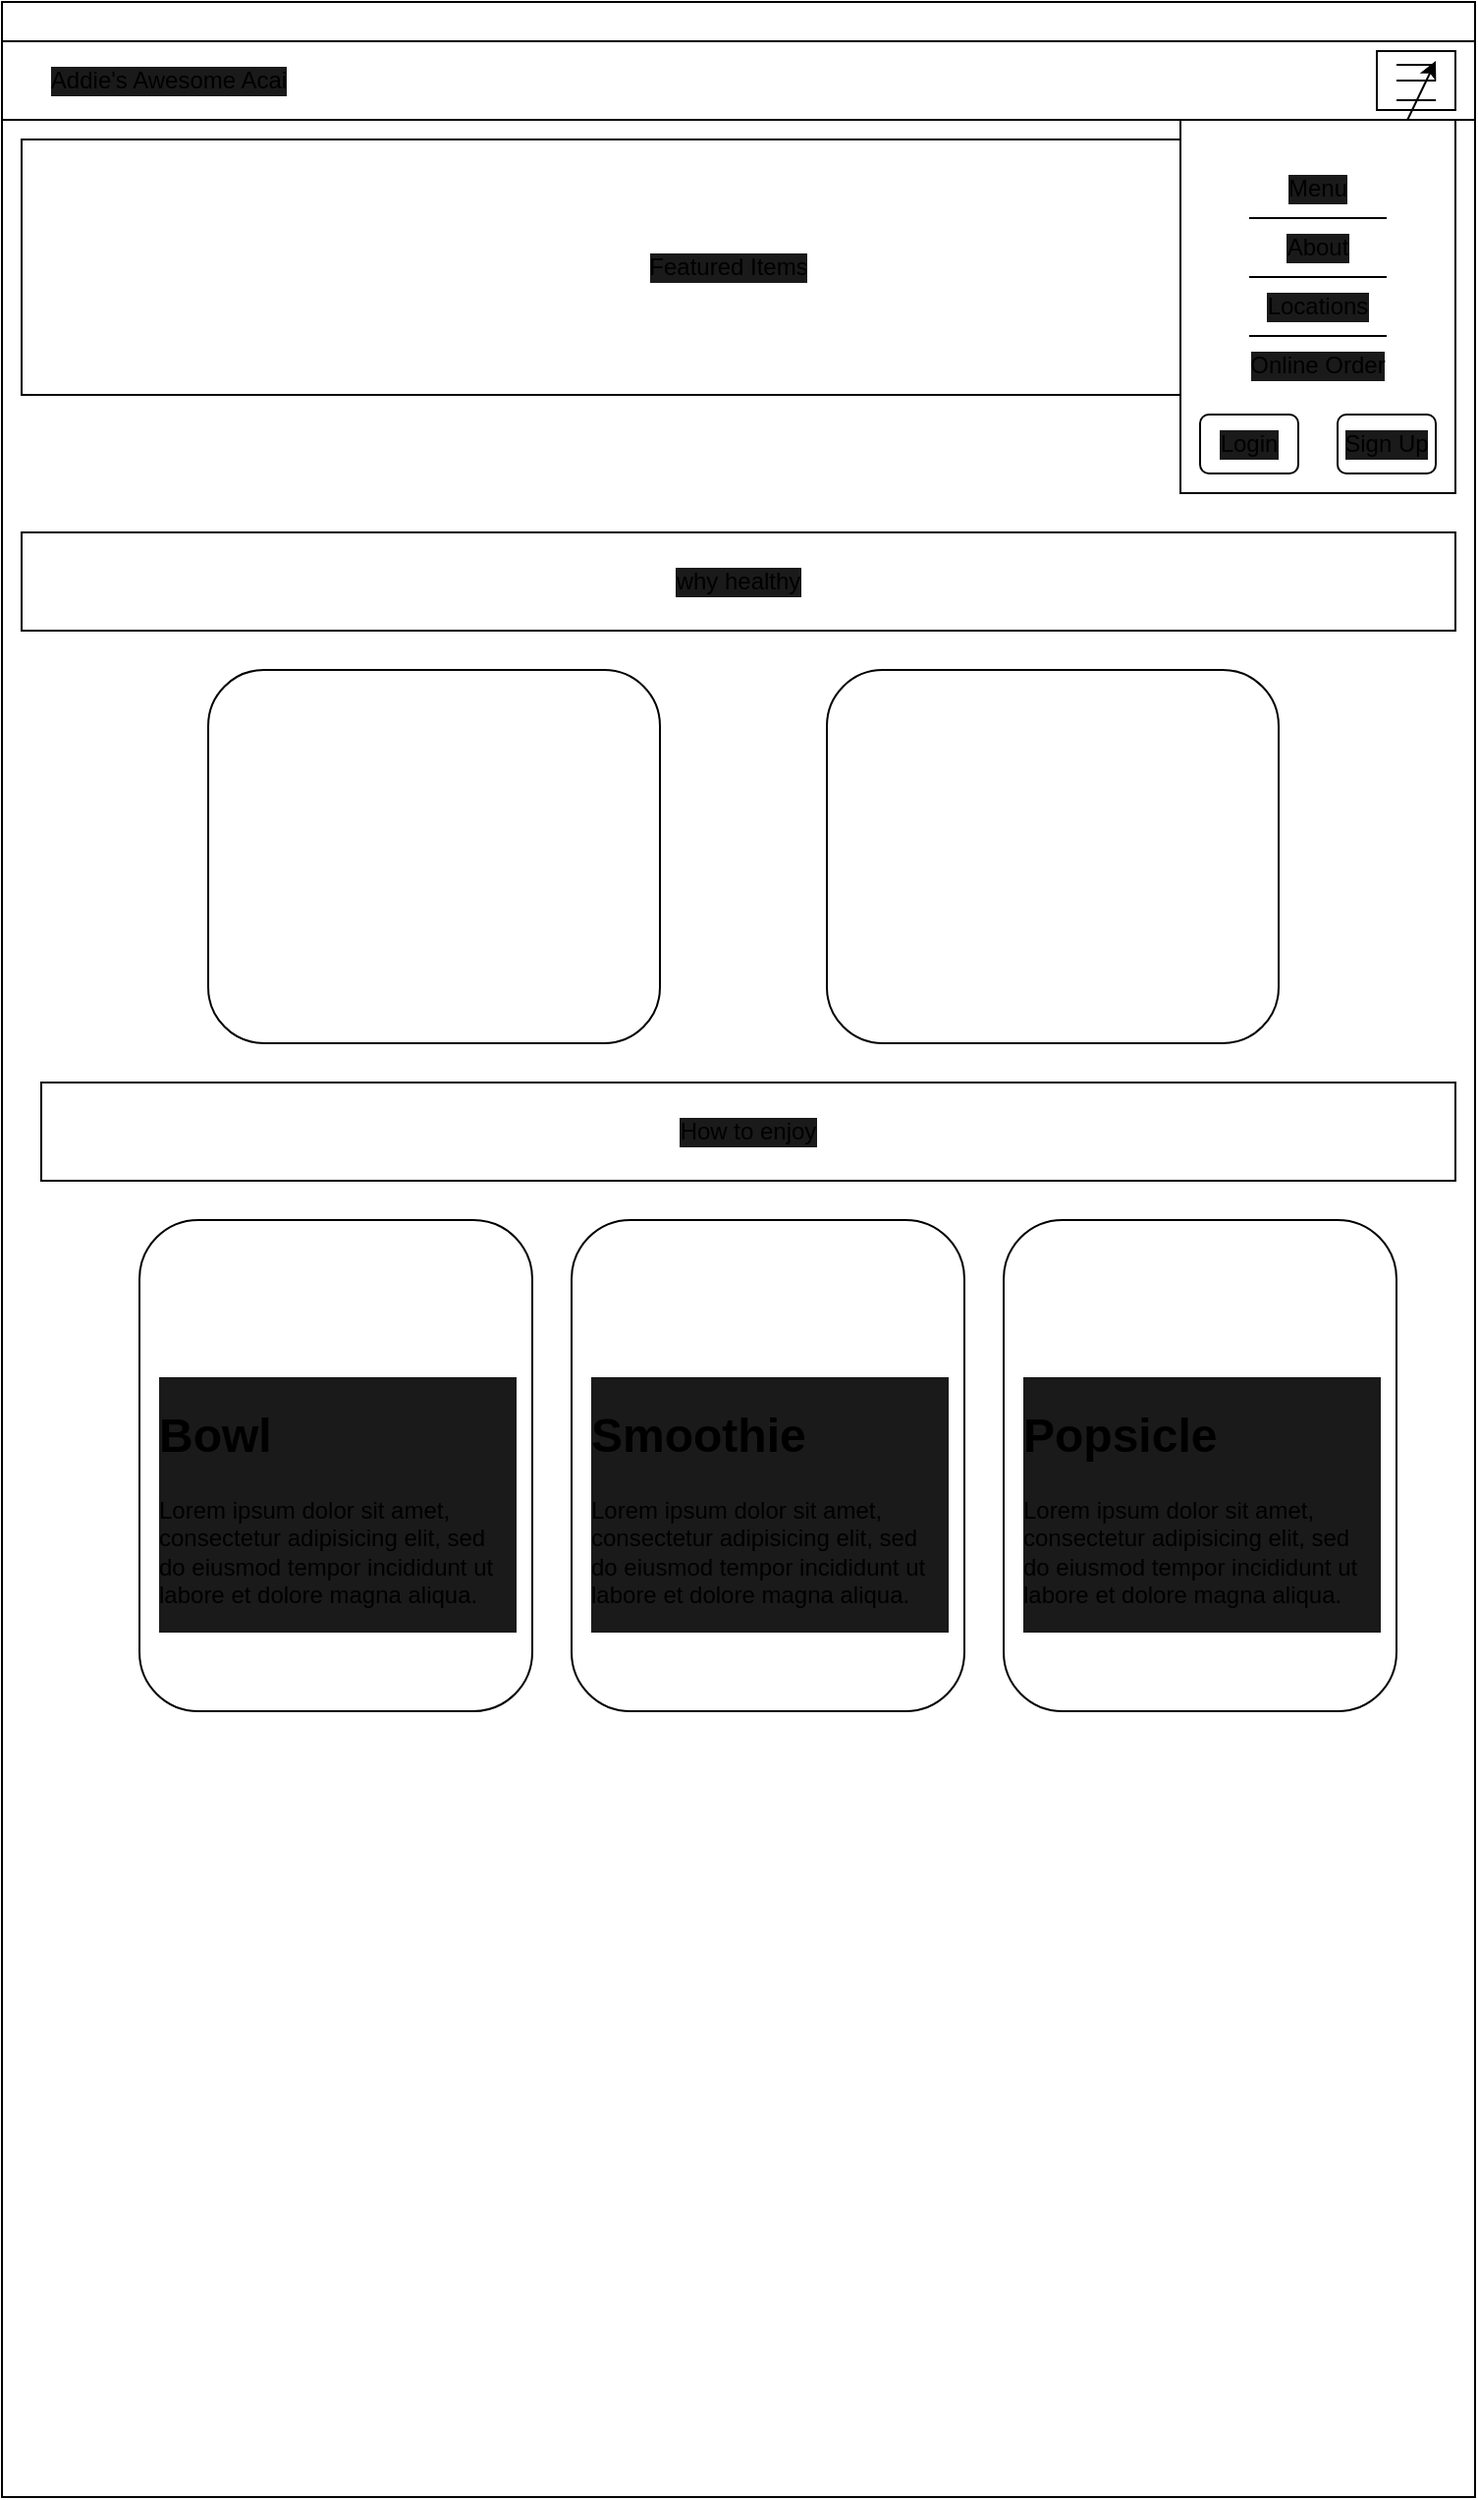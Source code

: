 <mxfile>
    <diagram id="JQseTl6dG7P3K3GRAhaQ" name="Page-1">
        <mxGraphModel dx="945" dy="541" grid="1" gridSize="10" guides="1" tooltips="1" connect="1" arrows="1" fold="1" page="1" pageScale="1" pageWidth="850" pageHeight="1100" background="none" math="0" shadow="0">
            <root>
                <mxCell id="0"/>
                <mxCell id="1" parent="0"/>
                <mxCell id="21" value="" style="swimlane;whiteSpace=wrap;html=1;labelBackgroundColor=#FFFFFF;" vertex="1" parent="1">
                    <mxGeometry x="80" y="140" width="750" height="1270" as="geometry"/>
                </mxCell>
                <mxCell id="22" value="" style="rounded=0;whiteSpace=wrap;html=1;labelBackgroundColor=#1A1A1A;" vertex="1" parent="21">
                    <mxGeometry y="20" width="750" height="40" as="geometry"/>
                </mxCell>
                <mxCell id="23" value="" style="rounded=0;whiteSpace=wrap;html=1;labelBackgroundColor=#1A1A1A;" vertex="1" parent="21">
                    <mxGeometry x="700" y="25" width="40" height="30" as="geometry"/>
                </mxCell>
                <mxCell id="24" value="" style="endArrow=none;html=1;" edge="1" parent="21">
                    <mxGeometry width="50" height="50" relative="1" as="geometry">
                        <mxPoint x="710" y="32" as="sourcePoint"/>
                        <mxPoint x="730" y="32" as="targetPoint"/>
                    </mxGeometry>
                </mxCell>
                <mxCell id="25" value="" style="endArrow=none;html=1;" edge="1" parent="21">
                    <mxGeometry width="50" height="50" relative="1" as="geometry">
                        <mxPoint x="710" y="40" as="sourcePoint"/>
                        <mxPoint x="730" y="40" as="targetPoint"/>
                    </mxGeometry>
                </mxCell>
                <mxCell id="26" value="" style="endArrow=none;html=1;" edge="1" parent="21">
                    <mxGeometry width="50" height="50" relative="1" as="geometry">
                        <mxPoint x="710" y="50" as="sourcePoint"/>
                        <mxPoint x="730" y="50" as="targetPoint"/>
                    </mxGeometry>
                </mxCell>
                <mxCell id="27" value="Addie's Awesome Acai" style="text;html=1;strokeColor=none;fillColor=none;align=center;verticalAlign=middle;whiteSpace=wrap;rounded=0;labelBackgroundColor=#1A1A1A;" vertex="1" parent="21">
                    <mxGeometry y="30" width="170" height="20" as="geometry"/>
                </mxCell>
                <mxCell id="30" value="Featured Items" style="rounded=0;whiteSpace=wrap;html=1;labelBackgroundColor=#1A1A1A;" vertex="1" parent="21">
                    <mxGeometry x="10" y="70" width="720" height="130" as="geometry"/>
                </mxCell>
                <mxCell id="31" value="" style="rounded=0;whiteSpace=wrap;html=1;labelBackgroundColor=#1A1A1A;" vertex="1" parent="21">
                    <mxGeometry x="600" y="60" width="140" height="190" as="geometry"/>
                </mxCell>
                <mxCell id="33" value="Login" style="rounded=1;whiteSpace=wrap;html=1;labelBackgroundColor=#1A1A1A;" vertex="1" parent="21">
                    <mxGeometry x="610" y="210" width="50" height="30" as="geometry"/>
                </mxCell>
                <mxCell id="34" value="Sign Up" style="rounded=1;whiteSpace=wrap;html=1;labelBackgroundColor=#1A1A1A;" vertex="1" parent="21">
                    <mxGeometry x="680" y="210" width="50" height="30" as="geometry"/>
                </mxCell>
                <mxCell id="37" value="Menu" style="text;html=1;strokeColor=none;fillColor=none;align=center;verticalAlign=middle;whiteSpace=wrap;rounded=0;labelBackgroundColor=#1A1A1A;" vertex="1" parent="21">
                    <mxGeometry x="640" y="80" width="60" height="30" as="geometry"/>
                </mxCell>
                <mxCell id="38" value="About" style="text;html=1;strokeColor=none;fillColor=none;align=center;verticalAlign=middle;whiteSpace=wrap;rounded=0;labelBackgroundColor=#1A1A1A;" vertex="1" parent="21">
                    <mxGeometry x="640" y="110" width="60" height="30" as="geometry"/>
                </mxCell>
                <mxCell id="39" value="" style="endArrow=none;html=1;" edge="1" parent="21">
                    <mxGeometry width="50" height="50" relative="1" as="geometry">
                        <mxPoint x="635" y="110" as="sourcePoint"/>
                        <mxPoint x="705" y="110" as="targetPoint"/>
                    </mxGeometry>
                </mxCell>
                <mxCell id="40" value="" style="endArrow=none;html=1;" edge="1" parent="21">
                    <mxGeometry width="50" height="50" relative="1" as="geometry">
                        <mxPoint x="635.0" y="140" as="sourcePoint"/>
                        <mxPoint x="705.0" y="140" as="targetPoint"/>
                    </mxGeometry>
                </mxCell>
                <mxCell id="41" value="Locations" style="text;html=1;strokeColor=none;fillColor=none;align=center;verticalAlign=middle;whiteSpace=wrap;rounded=0;labelBackgroundColor=#1A1A1A;" vertex="1" parent="21">
                    <mxGeometry x="640" y="140" width="60" height="30" as="geometry"/>
                </mxCell>
                <mxCell id="42" value="" style="endArrow=none;html=1;" edge="1" parent="21">
                    <mxGeometry width="50" height="50" relative="1" as="geometry">
                        <mxPoint x="635.0" y="170" as="sourcePoint"/>
                        <mxPoint x="705.0" y="170" as="targetPoint"/>
                    </mxGeometry>
                </mxCell>
                <mxCell id="43" value="Online Order" style="text;html=1;strokeColor=none;fillColor=none;align=center;verticalAlign=middle;whiteSpace=wrap;rounded=0;labelBackgroundColor=#1A1A1A;" vertex="1" parent="21">
                    <mxGeometry x="630" y="170" width="80" height="30" as="geometry"/>
                </mxCell>
                <mxCell id="51" value="why healthy" style="rounded=0;whiteSpace=wrap;html=1;labelBackgroundColor=#1A1A1A;" vertex="1" parent="21">
                    <mxGeometry x="10" y="270" width="730" height="50" as="geometry"/>
                </mxCell>
                <mxCell id="58" value="" style="rounded=1;whiteSpace=wrap;html=1;labelBackgroundColor=#1A1A1A;" vertex="1" parent="21">
                    <mxGeometry x="105" y="340" width="230" height="190" as="geometry"/>
                </mxCell>
                <mxCell id="79" value="" style="rounded=1;whiteSpace=wrap;html=1;labelBackgroundColor=#1A1A1A;" vertex="1" parent="21">
                    <mxGeometry x="420" y="340" width="230" height="190" as="geometry"/>
                </mxCell>
                <mxCell id="80" value="How to enjoy" style="rounded=0;whiteSpace=wrap;html=1;labelBackgroundColor=#1A1A1A;" vertex="1" parent="21">
                    <mxGeometry x="20" y="550" width="720" height="50" as="geometry"/>
                </mxCell>
                <mxCell id="82" value="" style="rounded=1;whiteSpace=wrap;html=1;labelBackgroundColor=#1A1A1A;" vertex="1" parent="21">
                    <mxGeometry x="70" y="620" width="200" height="250" as="geometry"/>
                </mxCell>
                <mxCell id="83" value="&lt;h1&gt;Bowl&lt;/h1&gt;&lt;p&gt;Lorem ipsum dolor sit amet, consectetur adipisicing elit, sed do eiusmod tempor incididunt ut labore et dolore magna aliqua.&lt;/p&gt;" style="text;html=1;strokeColor=none;fillColor=none;spacing=5;spacingTop=-20;whiteSpace=wrap;overflow=hidden;rounded=0;labelBackgroundColor=#1A1A1A;" vertex="1" parent="21">
                    <mxGeometry x="75" y="710" width="190" height="120" as="geometry"/>
                </mxCell>
                <mxCell id="85" value="" style="rounded=1;whiteSpace=wrap;html=1;labelBackgroundColor=#1A1A1A;" vertex="1" parent="21">
                    <mxGeometry x="290" y="620" width="200" height="250" as="geometry"/>
                </mxCell>
                <mxCell id="86" value="&lt;h1&gt;Smoothie&lt;/h1&gt;&lt;p&gt;Lorem ipsum dolor sit amet, consectetur adipisicing elit, sed do eiusmod tempor incididunt ut labore et dolore magna aliqua.&lt;/p&gt;" style="text;html=1;strokeColor=none;fillColor=none;spacing=5;spacingTop=-20;whiteSpace=wrap;overflow=hidden;rounded=0;labelBackgroundColor=#1A1A1A;" vertex="1" parent="21">
                    <mxGeometry x="295" y="710" width="190" height="120" as="geometry"/>
                </mxCell>
                <mxCell id="87" value="" style="rounded=1;whiteSpace=wrap;html=1;labelBackgroundColor=#1A1A1A;" vertex="1" parent="21">
                    <mxGeometry x="510" y="620" width="200" height="250" as="geometry"/>
                </mxCell>
                <mxCell id="88" value="&lt;h1&gt;Popsicle&lt;/h1&gt;&lt;p&gt;Lorem ipsum dolor sit amet, consectetur adipisicing elit, sed do eiusmod tempor incididunt ut labore et dolore magna aliqua.&lt;/p&gt;" style="text;html=1;strokeColor=none;fillColor=none;spacing=5;spacingTop=-20;whiteSpace=wrap;overflow=hidden;rounded=0;labelBackgroundColor=#1A1A1A;" vertex="1" parent="21">
                    <mxGeometry x="515" y="710" width="190" height="120" as="geometry"/>
                </mxCell>
                <mxCell id="48" style="edgeStyle=none;html=1;" edge="1" parent="1" source="31">
                    <mxGeometry relative="1" as="geometry">
                        <mxPoint x="810.0" y="170" as="targetPoint"/>
                    </mxGeometry>
                </mxCell>
            </root>
        </mxGraphModel>
    </diagram>
</mxfile>